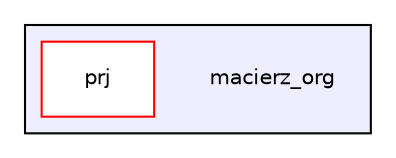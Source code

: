 digraph "/home/michal/Pulpit/macierz_org" {
  compound=true
  node [ fontsize="10", fontname="Helvetica"];
  edge [ labelfontsize="10", labelfontname="Helvetica"];
  subgraph clusterdir_b74de348fc8f71a57dbbbd24b25f9b6b {
    graph [ bgcolor="#eeeeff", pencolor="black", label="" URL="dir_b74de348fc8f71a57dbbbd24b25f9b6b.html"];
    dir_b74de348fc8f71a57dbbbd24b25f9b6b [shape=plaintext label="macierz_org"];
    dir_6893f2c23034d7273bd20cb8a53ba93e [shape=box label="prj" color="red" fillcolor="white" style="filled" URL="dir_6893f2c23034d7273bd20cb8a53ba93e.html"];
  }
}
